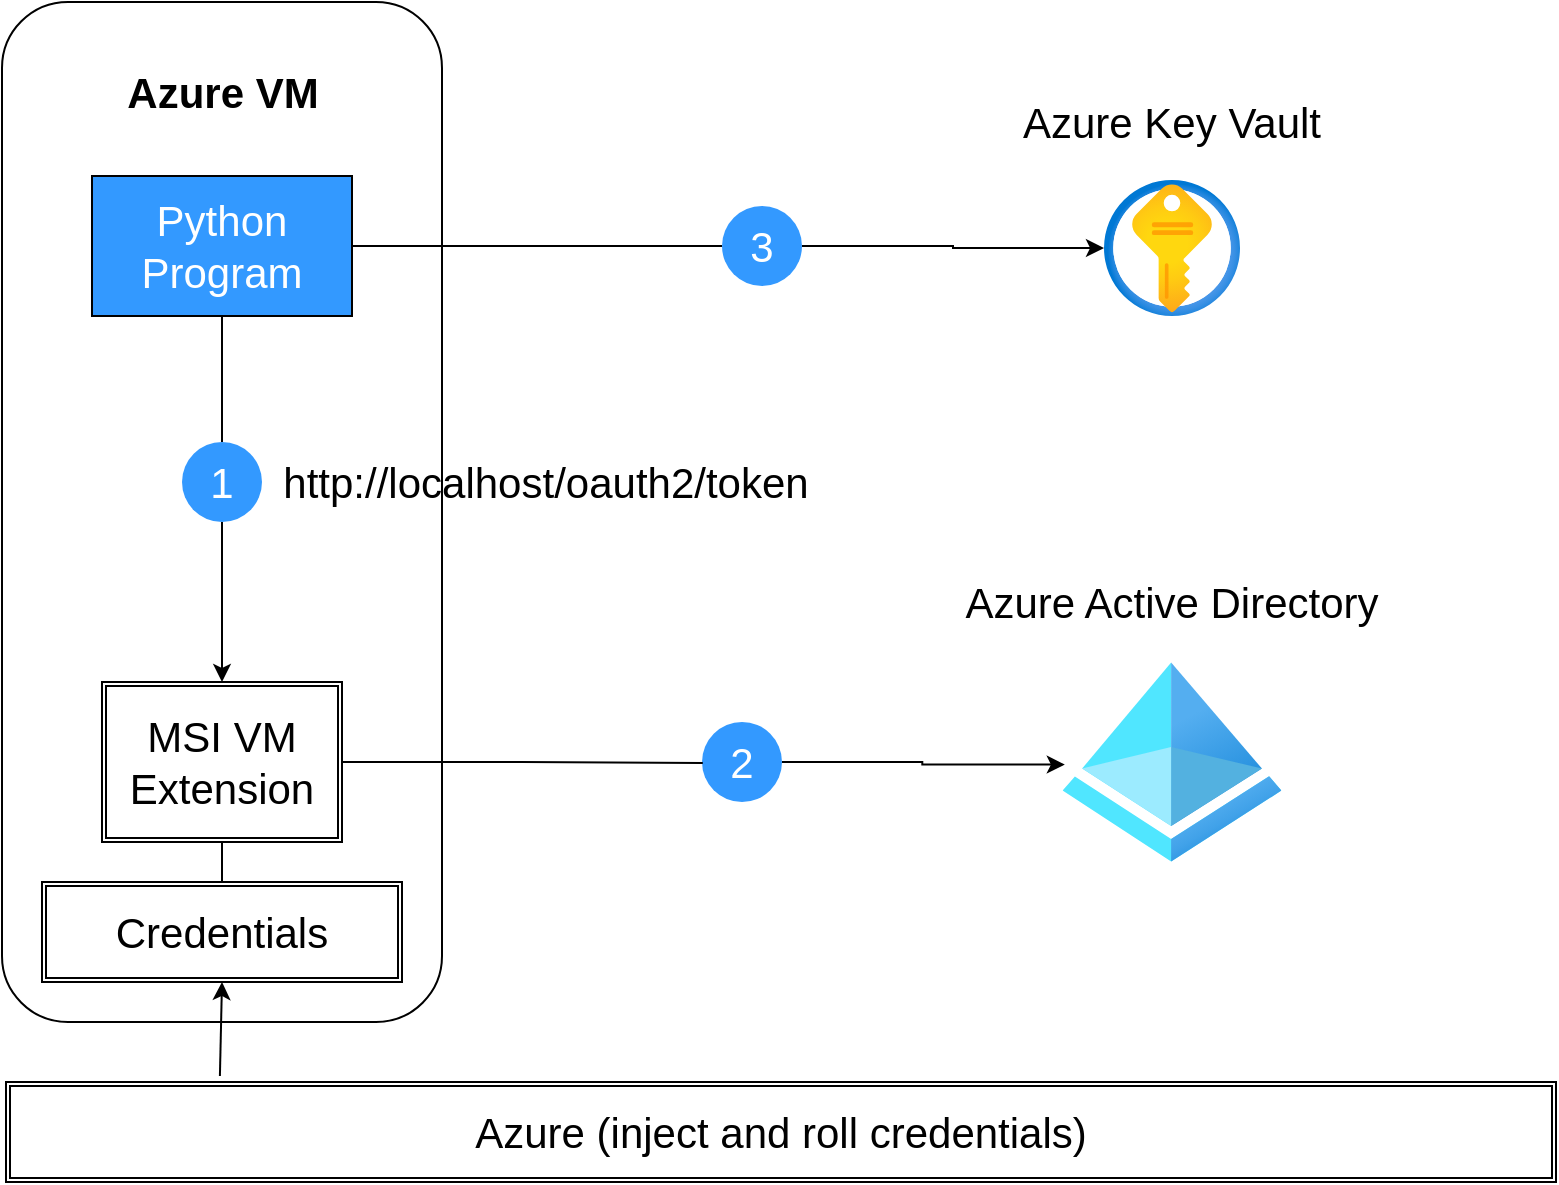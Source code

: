 <mxfile version="14.6.0" type="github">
  <diagram id="sboMLZTUpOTOvgIkrX50" name="第 1 页">
    <mxGraphModel dx="1120" dy="1051" grid="1" gridSize="10" guides="1" tooltips="1" connect="1" arrows="1" fold="1" page="1" pageScale="1" pageWidth="2336" pageHeight="1654" math="0" shadow="0">
      <root>
        <mxCell id="0" />
        <mxCell id="1" parent="0" />
        <mxCell id="30m9mX6sdOWmdfk75OdI-2" value="" style="rounded=1;whiteSpace=wrap;html=1;" vertex="1" parent="1">
          <mxGeometry x="290" y="670" width="220" height="510" as="geometry" />
        </mxCell>
        <mxCell id="30m9mX6sdOWmdfk75OdI-3" value="Azure VM" style="text;html=1;strokeColor=none;fillColor=none;align=center;verticalAlign=middle;whiteSpace=wrap;rounded=0;fontSize=21;fontStyle=1" vertex="1" parent="1">
          <mxGeometry x="342.5" y="690" width="115" height="50" as="geometry" />
        </mxCell>
        <mxCell id="30m9mX6sdOWmdfk75OdI-25" style="edgeStyle=orthogonalEdgeStyle;rounded=0;orthogonalLoop=1;jettySize=auto;html=1;exitX=0.5;exitY=1;exitDx=0;exitDy=0;fontSize=21;fontColor=#000000;startArrow=none;" edge="1" parent="1" source="30m9mX6sdOWmdfk75OdI-33" target="30m9mX6sdOWmdfk75OdI-7">
          <mxGeometry relative="1" as="geometry" />
        </mxCell>
        <mxCell id="30m9mX6sdOWmdfk75OdI-29" style="edgeStyle=orthogonalEdgeStyle;rounded=0;orthogonalLoop=1;jettySize=auto;html=1;exitX=1;exitY=0.5;exitDx=0;exitDy=0;fontSize=21;fontColor=#000000;startArrow=none;" edge="1" parent="1" source="30m9mX6sdOWmdfk75OdI-31" target="30m9mX6sdOWmdfk75OdI-27">
          <mxGeometry relative="1" as="geometry" />
        </mxCell>
        <mxCell id="30m9mX6sdOWmdfk75OdI-5" value="Python&lt;br&gt;Program" style="rounded=0;whiteSpace=wrap;html=1;labelBackgroundColor=#3399FF;fontSize=21;fontColor=#FFFFFF;labelBorderColor=none;spacing=0;fillColor=#3399FF;" vertex="1" parent="1">
          <mxGeometry x="335" y="757" width="130" height="70" as="geometry" />
        </mxCell>
        <mxCell id="30m9mX6sdOWmdfk75OdI-22" style="edgeStyle=orthogonalEdgeStyle;rounded=0;orthogonalLoop=1;jettySize=auto;html=1;exitX=1;exitY=0.5;exitDx=0;exitDy=0;entryX=0.01;entryY=0.513;entryDx=0;entryDy=0;entryPerimeter=0;fontSize=21;fontColor=#000000;startArrow=none;" edge="1" parent="1" source="30m9mX6sdOWmdfk75OdI-34" target="30m9mX6sdOWmdfk75OdI-21">
          <mxGeometry relative="1" as="geometry" />
        </mxCell>
        <mxCell id="30m9mX6sdOWmdfk75OdI-7" value="MSI VM&lt;br&gt;Extension" style="shape=ext;double=1;rounded=0;whiteSpace=wrap;html=1;labelBackgroundColor=none;fontSize=21;fillColor=#FFFFFF;" vertex="1" parent="1">
          <mxGeometry x="340" y="1010" width="120" height="80" as="geometry" />
        </mxCell>
        <mxCell id="30m9mX6sdOWmdfk75OdI-10" value="Credentials" style="shape=ext;double=1;rounded=0;whiteSpace=wrap;html=1;labelBackgroundColor=none;fontSize=21;fillColor=#FFFFFF;" vertex="1" parent="1">
          <mxGeometry x="310" y="1110" width="180" height="50" as="geometry" />
        </mxCell>
        <mxCell id="30m9mX6sdOWmdfk75OdI-13" value="Azure (inject and roll credentials)" style="shape=ext;double=1;rounded=0;whiteSpace=wrap;html=1;labelBackgroundColor=none;fontSize=21;fillColor=#FFFFFF;" vertex="1" parent="1">
          <mxGeometry x="292" y="1210" width="775" height="50" as="geometry" />
        </mxCell>
        <mxCell id="30m9mX6sdOWmdfk75OdI-17" value="" style="endArrow=classic;html=1;fontSize=21;fontColor=#000000;exitX=0.138;exitY=-0.06;exitDx=0;exitDy=0;exitPerimeter=0;entryX=0.5;entryY=1;entryDx=0;entryDy=0;" edge="1" parent="1" source="30m9mX6sdOWmdfk75OdI-13" target="30m9mX6sdOWmdfk75OdI-10">
          <mxGeometry width="50" height="50" relative="1" as="geometry">
            <mxPoint x="620" y="1150" as="sourcePoint" />
            <mxPoint x="670" y="1100" as="targetPoint" />
          </mxGeometry>
        </mxCell>
        <mxCell id="30m9mX6sdOWmdfk75OdI-18" value="" style="endArrow=none;html=1;fontSize=21;fontColor=#000000;exitX=0.5;exitY=0;exitDx=0;exitDy=0;entryX=0.5;entryY=1;entryDx=0;entryDy=0;" edge="1" parent="1" source="30m9mX6sdOWmdfk75OdI-10" target="30m9mX6sdOWmdfk75OdI-7">
          <mxGeometry width="50" height="50" relative="1" as="geometry">
            <mxPoint x="680" y="1060" as="sourcePoint" />
            <mxPoint x="730" y="1010" as="targetPoint" />
          </mxGeometry>
        </mxCell>
        <mxCell id="30m9mX6sdOWmdfk75OdI-21" value="" style="aspect=fixed;html=1;points=[];align=center;image;fontSize=12;image=img/lib/azure2/identity/Azure_Active_Directory.svg;labelBackgroundColor=none;fontColor=#000000;fillColor=#FFFFFF;" vertex="1" parent="1">
          <mxGeometry x="820.31" y="1000" width="109.38" height="100" as="geometry" />
        </mxCell>
        <mxCell id="30m9mX6sdOWmdfk75OdI-23" value="Azure Active Directory" style="text;html=1;strokeColor=none;fillColor=none;align=center;verticalAlign=middle;whiteSpace=wrap;rounded=0;labelBackgroundColor=none;fontSize=21;fontColor=#000000;" vertex="1" parent="1">
          <mxGeometry x="756.25" y="960" width="237.5" height="20" as="geometry" />
        </mxCell>
        <mxCell id="30m9mX6sdOWmdfk75OdI-27" value="" style="aspect=fixed;html=1;points=[];align=center;image;fontSize=12;image=img/lib/azure2/security/Key_Vaults.svg;labelBackgroundColor=none;fontColor=#000000;fillColor=#FFFFFF;" vertex="1" parent="1">
          <mxGeometry x="841" y="759" width="68" height="68" as="geometry" />
        </mxCell>
        <mxCell id="30m9mX6sdOWmdfk75OdI-28" value="Azure Key Vault" style="text;html=1;strokeColor=none;fillColor=none;align=center;verticalAlign=middle;whiteSpace=wrap;rounded=0;labelBackgroundColor=none;fontSize=21;fontColor=#000000;" vertex="1" parent="1">
          <mxGeometry x="756.25" y="720" width="237.5" height="20" as="geometry" />
        </mxCell>
        <mxCell id="30m9mX6sdOWmdfk75OdI-34" value="2" style="ellipse;whiteSpace=wrap;html=1;aspect=fixed;labelBackgroundColor=none;fontSize=21;fontColor=#FFFFFF;fillColor=#3399FF;labelBorderColor=none;strokeColor=none;" vertex="1" parent="1">
          <mxGeometry x="640" y="1030" width="40" height="40" as="geometry" />
        </mxCell>
        <mxCell id="30m9mX6sdOWmdfk75OdI-35" value="" style="edgeStyle=orthogonalEdgeStyle;rounded=0;orthogonalLoop=1;jettySize=auto;html=1;exitX=1;exitY=0.5;exitDx=0;exitDy=0;entryX=0.01;entryY=0.513;entryDx=0;entryDy=0;entryPerimeter=0;fontSize=21;fontColor=#000000;endArrow=none;" edge="1" parent="1" source="30m9mX6sdOWmdfk75OdI-7" target="30m9mX6sdOWmdfk75OdI-34">
          <mxGeometry relative="1" as="geometry">
            <mxPoint x="460" y="1050" as="sourcePoint" />
            <mxPoint x="821.404" y="1051.3" as="targetPoint" />
          </mxGeometry>
        </mxCell>
        <mxCell id="30m9mX6sdOWmdfk75OdI-31" value="3" style="ellipse;whiteSpace=wrap;html=1;aspect=fixed;labelBackgroundColor=none;fontSize=21;fontColor=#FFFFFF;fillColor=#3399FF;labelBorderColor=none;strokeColor=none;" vertex="1" parent="1">
          <mxGeometry x="650" y="772" width="40" height="40" as="geometry" />
        </mxCell>
        <mxCell id="30m9mX6sdOWmdfk75OdI-36" value="" style="edgeStyle=orthogonalEdgeStyle;rounded=0;orthogonalLoop=1;jettySize=auto;html=1;exitX=1;exitY=0.5;exitDx=0;exitDy=0;fontSize=21;fontColor=#000000;endArrow=none;" edge="1" parent="1" source="30m9mX6sdOWmdfk75OdI-5" target="30m9mX6sdOWmdfk75OdI-31">
          <mxGeometry relative="1" as="geometry">
            <mxPoint x="465" y="792.0" as="sourcePoint" />
            <mxPoint x="841.0" y="793.0" as="targetPoint" />
          </mxGeometry>
        </mxCell>
        <mxCell id="30m9mX6sdOWmdfk75OdI-33" value="1" style="ellipse;whiteSpace=wrap;html=1;aspect=fixed;labelBackgroundColor=none;fontSize=21;fontColor=#FFFFFF;fillColor=#3399FF;labelBorderColor=none;strokeColor=none;" vertex="1" parent="1">
          <mxGeometry x="380" y="890" width="40" height="40" as="geometry" />
        </mxCell>
        <mxCell id="30m9mX6sdOWmdfk75OdI-38" value="" style="edgeStyle=orthogonalEdgeStyle;rounded=0;orthogonalLoop=1;jettySize=auto;html=1;exitX=0.5;exitY=1;exitDx=0;exitDy=0;fontSize=21;fontColor=#000000;endArrow=none;" edge="1" parent="1" source="30m9mX6sdOWmdfk75OdI-5" target="30m9mX6sdOWmdfk75OdI-33">
          <mxGeometry relative="1" as="geometry">
            <mxPoint x="400" y="827.0" as="sourcePoint" />
            <mxPoint x="400" y="1010" as="targetPoint" />
          </mxGeometry>
        </mxCell>
        <mxCell id="30m9mX6sdOWmdfk75OdI-40" value="http://localhost/oauth2/token" style="text;html=1;strokeColor=none;fillColor=none;align=center;verticalAlign=middle;whiteSpace=wrap;rounded=0;labelBackgroundColor=none;fontSize=21;fontColor=#000000;" vertex="1" parent="1">
          <mxGeometry x="442.5" y="900" width="237.5" height="20" as="geometry" />
        </mxCell>
      </root>
    </mxGraphModel>
  </diagram>
</mxfile>
